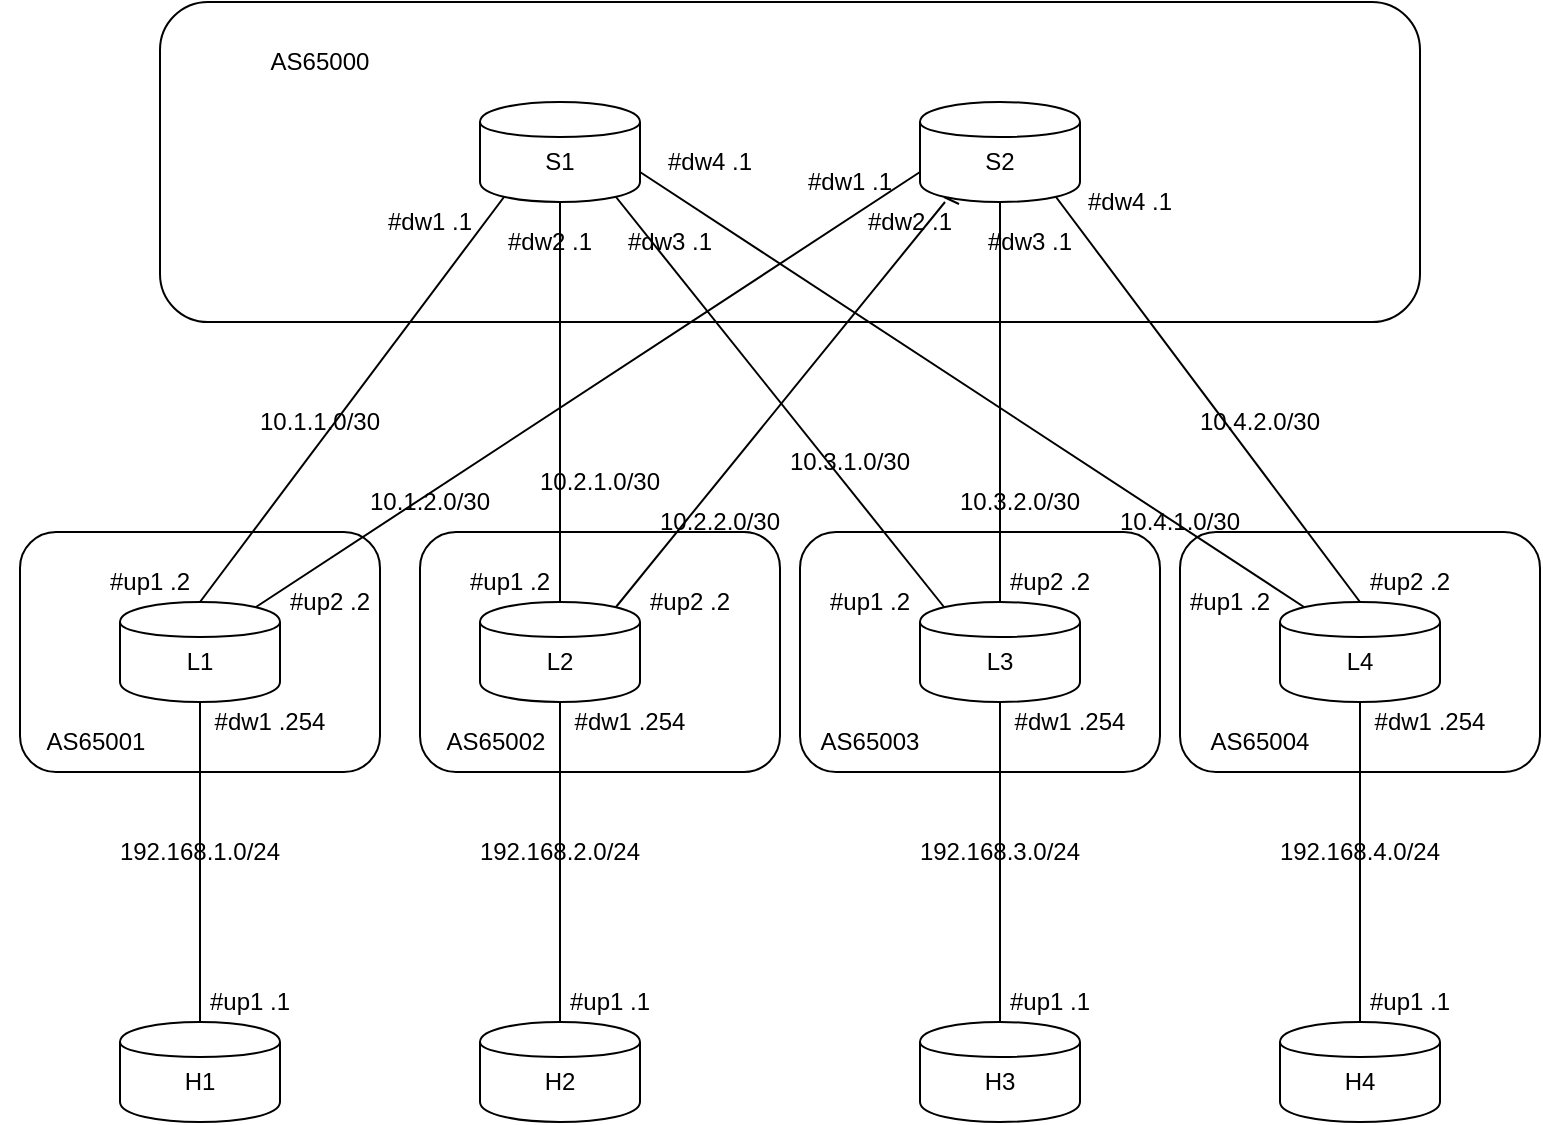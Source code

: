 <mxfile version="13.1.6">
    <diagram id="6hGFLwfOUW9BJ-s0fimq" name="Page-1">
        <mxGraphModel dx="858" dy="1427" grid="1" gridSize="10" guides="1" tooltips="1" connect="1" arrows="1" fold="1" page="1" pageScale="1" pageWidth="827" pageHeight="1169" math="0" shadow="0">
            <root>
                <mxCell id="0"/>
                <mxCell id="1" parent="0"/>
                <mxCell id="106" value="" style="rounded=1;whiteSpace=wrap;html=1;" parent="1" vertex="1">
                    <mxGeometry x="590" y="415" width="180" height="120" as="geometry"/>
                </mxCell>
                <mxCell id="105" value="" style="rounded=1;whiteSpace=wrap;html=1;" parent="1" vertex="1">
                    <mxGeometry x="400" y="415" width="180" height="120" as="geometry"/>
                </mxCell>
                <mxCell id="104" value="" style="rounded=1;whiteSpace=wrap;html=1;" parent="1" vertex="1">
                    <mxGeometry x="210" y="415" width="180" height="120" as="geometry"/>
                </mxCell>
                <mxCell id="103" value="" style="rounded=1;whiteSpace=wrap;html=1;" parent="1" vertex="1">
                    <mxGeometry x="10" y="415" width="180" height="120" as="geometry"/>
                </mxCell>
                <mxCell id="102" value="" style="rounded=1;whiteSpace=wrap;html=1;" parent="1" vertex="1">
                    <mxGeometry x="80" y="150" width="630" height="160" as="geometry"/>
                </mxCell>
                <mxCell id="13" value="" style="group" parent="1" vertex="1" connectable="0">
                    <mxGeometry x="60" y="450" width="80" height="50" as="geometry"/>
                </mxCell>
                <mxCell id="14" value="" style="shape=cylinder;whiteSpace=wrap;html=1;boundedLbl=1;backgroundOutline=1;" parent="13" vertex="1">
                    <mxGeometry width="80" height="50" as="geometry"/>
                </mxCell>
                <mxCell id="15" value="L1" style="text;html=1;strokeColor=none;fillColor=none;align=center;verticalAlign=middle;whiteSpace=wrap;rounded=0;" parent="13" vertex="1">
                    <mxGeometry x="20" y="20" width="40" height="20" as="geometry"/>
                </mxCell>
                <mxCell id="17" value="" style="group" parent="1" vertex="1" connectable="0">
                    <mxGeometry x="240" y="450" width="80" height="50" as="geometry"/>
                </mxCell>
                <mxCell id="18" value="" style="shape=cylinder;whiteSpace=wrap;html=1;boundedLbl=1;backgroundOutline=1;" parent="17" vertex="1">
                    <mxGeometry width="80" height="50" as="geometry"/>
                </mxCell>
                <mxCell id="19" value="L2" style="text;html=1;strokeColor=none;fillColor=none;align=center;verticalAlign=middle;whiteSpace=wrap;rounded=0;" parent="17" vertex="1">
                    <mxGeometry x="20" y="20" width="40" height="20" as="geometry"/>
                </mxCell>
                <mxCell id="23" value="" style="group" parent="1" vertex="1" connectable="0">
                    <mxGeometry x="640" y="450" width="80" height="50" as="geometry"/>
                </mxCell>
                <mxCell id="24" value="" style="shape=cylinder;whiteSpace=wrap;html=1;boundedLbl=1;backgroundOutline=1;" parent="23" vertex="1">
                    <mxGeometry width="80" height="50" as="geometry"/>
                </mxCell>
                <mxCell id="25" value="L4" style="text;html=1;strokeColor=none;fillColor=none;align=center;verticalAlign=middle;whiteSpace=wrap;rounded=0;" parent="23" vertex="1">
                    <mxGeometry x="20" y="20" width="40" height="20" as="geometry"/>
                </mxCell>
                <mxCell id="27" value="" style="endArrow=none;html=1;entryX=0.15;entryY=0.95;entryDx=0;entryDy=0;entryPerimeter=0;exitX=0.5;exitY=0;exitDx=0;exitDy=0;" parent="1" source="14" target="11" edge="1">
                    <mxGeometry width="50" height="50" relative="1" as="geometry">
                        <mxPoint x="260" y="680" as="sourcePoint"/>
                        <mxPoint x="310" y="630" as="targetPoint"/>
                    </mxGeometry>
                </mxCell>
                <mxCell id="31" value="" style="endArrow=none;html=1;entryX=0;entryY=0.7;entryDx=0;entryDy=0;exitX=0.85;exitY=0.05;exitDx=0;exitDy=0;exitPerimeter=0;" parent="1" source="14" target="2" edge="1">
                    <mxGeometry width="50" height="50" relative="1" as="geometry">
                        <mxPoint x="110" y="460" as="sourcePoint"/>
                        <mxPoint x="262" y="257.5" as="targetPoint"/>
                    </mxGeometry>
                </mxCell>
                <mxCell id="32" value="" style="endArrow=none;html=1;entryX=0.5;entryY=1;entryDx=0;entryDy=0;" parent="1" source="18" target="11" edge="1">
                    <mxGeometry width="50" height="50" relative="1" as="geometry">
                        <mxPoint x="120" y="470" as="sourcePoint"/>
                        <mxPoint x="272" y="267.5" as="targetPoint"/>
                    </mxGeometry>
                </mxCell>
                <mxCell id="33" value="" style="endArrow=none;html=1;entryX=0.15;entryY=0.95;entryDx=0;entryDy=0;entryPerimeter=0;exitX=0.85;exitY=0.05;exitDx=0;exitDy=0;exitPerimeter=0;" parent="1" source="81" target="2" edge="1">
                    <mxGeometry width="50" height="50" relative="1" as="geometry">
                        <mxPoint x="290" y="460" as="sourcePoint"/>
                        <mxPoint x="290" y="260" as="targetPoint"/>
                    </mxGeometry>
                </mxCell>
                <mxCell id="34" value="" style="endArrow=none;html=1;entryX=0.85;entryY=0.95;entryDx=0;entryDy=0;entryPerimeter=0;exitX=0.15;exitY=0.05;exitDx=0;exitDy=0;exitPerimeter=0;" parent="1" source="21" target="11" edge="1">
                    <mxGeometry width="50" height="50" relative="1" as="geometry">
                        <mxPoint x="300" y="470" as="sourcePoint"/>
                        <mxPoint x="300" y="270" as="targetPoint"/>
                    </mxGeometry>
                </mxCell>
                <mxCell id="35" value="" style="endArrow=none;html=1;entryX=0.5;entryY=1;entryDx=0;entryDy=0;exitX=0.5;exitY=0;exitDx=0;exitDy=0;" parent="1" source="21" target="2" edge="1">
                    <mxGeometry width="50" height="50" relative="1" as="geometry">
                        <mxPoint x="482" y="462.5" as="sourcePoint"/>
                        <mxPoint x="318" y="257.5" as="targetPoint"/>
                    </mxGeometry>
                </mxCell>
                <mxCell id="36" value="" style="endArrow=none;html=1;entryX=1;entryY=0.7;entryDx=0;entryDy=0;exitX=0.15;exitY=0.05;exitDx=0;exitDy=0;exitPerimeter=0;" parent="1" source="24" target="11" edge="1">
                    <mxGeometry width="50" height="50" relative="1" as="geometry">
                        <mxPoint x="492" y="472.5" as="sourcePoint"/>
                        <mxPoint x="328" y="267.5" as="targetPoint"/>
                    </mxGeometry>
                </mxCell>
                <mxCell id="37" value="" style="endArrow=none;html=1;entryX=0.85;entryY=0.95;entryDx=0;entryDy=0;entryPerimeter=0;exitX=0.5;exitY=0;exitDx=0;exitDy=0;" parent="1" source="24" target="2" edge="1">
                    <mxGeometry width="50" height="50" relative="1" as="geometry">
                        <mxPoint x="502" y="482.5" as="sourcePoint"/>
                        <mxPoint x="338" y="277.5" as="targetPoint"/>
                    </mxGeometry>
                </mxCell>
                <mxCell id="41" value="" style="group" parent="1" vertex="1" connectable="0">
                    <mxGeometry x="60" y="660" width="80" height="50" as="geometry"/>
                </mxCell>
                <mxCell id="42" value="" style="shape=cylinder;whiteSpace=wrap;html=1;boundedLbl=1;backgroundOutline=1;" parent="41" vertex="1">
                    <mxGeometry width="80" height="50" as="geometry"/>
                </mxCell>
                <mxCell id="43" value="H1" style="text;html=1;strokeColor=none;fillColor=none;align=center;verticalAlign=middle;whiteSpace=wrap;rounded=0;" parent="41" vertex="1">
                    <mxGeometry x="20" y="20" width="40" height="20" as="geometry"/>
                </mxCell>
                <mxCell id="44" value="" style="group" parent="1" vertex="1" connectable="0">
                    <mxGeometry x="240" y="660" width="80" height="50" as="geometry"/>
                </mxCell>
                <mxCell id="45" value="" style="shape=cylinder;whiteSpace=wrap;html=1;boundedLbl=1;backgroundOutline=1;" parent="44" vertex="1">
                    <mxGeometry width="80" height="50" as="geometry"/>
                </mxCell>
                <mxCell id="46" value="H2" style="text;html=1;strokeColor=none;fillColor=none;align=center;verticalAlign=middle;whiteSpace=wrap;rounded=0;" parent="44" vertex="1">
                    <mxGeometry x="20" y="20" width="40" height="20" as="geometry"/>
                </mxCell>
                <mxCell id="47" value="" style="group" parent="1" vertex="1" connectable="0">
                    <mxGeometry x="460" y="660" width="80" height="50" as="geometry"/>
                </mxCell>
                <mxCell id="48" value="" style="shape=cylinder;whiteSpace=wrap;html=1;boundedLbl=1;backgroundOutline=1;" parent="47" vertex="1">
                    <mxGeometry width="80" height="50" as="geometry"/>
                </mxCell>
                <mxCell id="49" value="H3" style="text;html=1;strokeColor=none;fillColor=none;align=center;verticalAlign=middle;whiteSpace=wrap;rounded=0;" parent="47" vertex="1">
                    <mxGeometry x="20" y="20" width="40" height="20" as="geometry"/>
                </mxCell>
                <mxCell id="50" value="" style="group" parent="1" vertex="1" connectable="0">
                    <mxGeometry x="640" y="660" width="80" height="50" as="geometry"/>
                </mxCell>
                <mxCell id="51" value="" style="shape=cylinder;whiteSpace=wrap;html=1;boundedLbl=1;backgroundOutline=1;" parent="50" vertex="1">
                    <mxGeometry width="80" height="50" as="geometry"/>
                </mxCell>
                <mxCell id="52" value="H4" style="text;html=1;strokeColor=none;fillColor=none;align=center;verticalAlign=middle;whiteSpace=wrap;rounded=0;" parent="50" vertex="1">
                    <mxGeometry x="20" y="20" width="40" height="20" as="geometry"/>
                </mxCell>
                <mxCell id="53" value="" style="endArrow=none;html=1;entryX=0.5;entryY=1;entryDx=0;entryDy=0;exitX=0.5;exitY=0;exitDx=0;exitDy=0;" parent="1" source="45" target="18" edge="1">
                    <mxGeometry width="50" height="50" relative="1" as="geometry">
                        <mxPoint x="280" y="650" as="sourcePoint"/>
                        <mxPoint x="440" y="640" as="targetPoint"/>
                    </mxGeometry>
                </mxCell>
                <mxCell id="54" value="" style="endArrow=none;html=1;entryX=0.5;entryY=1;entryDx=0;entryDy=0;exitX=0.5;exitY=0;exitDx=0;exitDy=0;" parent="1" source="42" target="14" edge="1">
                    <mxGeometry width="50" height="50" relative="1" as="geometry">
                        <mxPoint x="290" y="670" as="sourcePoint"/>
                        <mxPoint x="290" y="510" as="targetPoint"/>
                    </mxGeometry>
                </mxCell>
                <mxCell id="55" value="" style="endArrow=none;html=1;entryX=0.5;entryY=1;entryDx=0;entryDy=0;exitX=0.5;exitY=0;exitDx=0;exitDy=0;" parent="1" source="48" target="21" edge="1">
                    <mxGeometry width="50" height="50" relative="1" as="geometry">
                        <mxPoint x="300" y="680" as="sourcePoint"/>
                        <mxPoint x="300" y="520" as="targetPoint"/>
                    </mxGeometry>
                </mxCell>
                <mxCell id="56" value="" style="endArrow=none;html=1;entryX=0.5;entryY=1;entryDx=0;entryDy=0;exitX=0.5;exitY=0;exitDx=0;exitDy=0;" parent="1" source="51" target="24" edge="1">
                    <mxGeometry width="50" height="50" relative="1" as="geometry">
                        <mxPoint x="310" y="690" as="sourcePoint"/>
                        <mxPoint x="310" y="530" as="targetPoint"/>
                    </mxGeometry>
                </mxCell>
                <mxCell id="57" value="192.168.2.0/24" style="text;html=1;strokeColor=none;fillColor=none;align=center;verticalAlign=middle;whiteSpace=wrap;rounded=0;" parent="1" vertex="1">
                    <mxGeometry x="220" y="565" width="120" height="20" as="geometry"/>
                </mxCell>
                <mxCell id="58" value="192.168.3.0/24" style="text;html=1;strokeColor=none;fillColor=none;align=center;verticalAlign=middle;whiteSpace=wrap;rounded=0;" parent="1" vertex="1">
                    <mxGeometry x="440" y="565" width="120" height="20" as="geometry"/>
                </mxCell>
                <mxCell id="59" value="192.168.1.0/24" style="text;html=1;strokeColor=none;fillColor=none;align=center;verticalAlign=middle;whiteSpace=wrap;rounded=0;" parent="1" vertex="1">
                    <mxGeometry x="40" y="565" width="120" height="20" as="geometry"/>
                </mxCell>
                <mxCell id="60" value="192.168.4.0/24" style="text;html=1;strokeColor=none;fillColor=none;align=center;verticalAlign=middle;whiteSpace=wrap;rounded=0;" parent="1" vertex="1">
                    <mxGeometry x="620" y="565" width="120" height="20" as="geometry"/>
                </mxCell>
                <mxCell id="61" value="#up1 .1" style="text;html=1;strokeColor=none;fillColor=none;align=center;verticalAlign=middle;whiteSpace=wrap;rounded=0;" parent="1" vertex="1">
                    <mxGeometry x="90" y="640" width="70" height="20" as="geometry"/>
                </mxCell>
                <mxCell id="62" value="#up1 .1" style="text;html=1;strokeColor=none;fillColor=none;align=center;verticalAlign=middle;whiteSpace=wrap;rounded=0;" parent="1" vertex="1">
                    <mxGeometry x="270" y="640" width="70" height="20" as="geometry"/>
                </mxCell>
                <mxCell id="63" value="#up1 .1" style="text;html=1;strokeColor=none;fillColor=none;align=center;verticalAlign=middle;whiteSpace=wrap;rounded=0;" parent="1" vertex="1">
                    <mxGeometry x="490" y="640" width="70" height="20" as="geometry"/>
                </mxCell>
                <mxCell id="64" value="#up1 .1" style="text;html=1;strokeColor=none;fillColor=none;align=center;verticalAlign=middle;whiteSpace=wrap;rounded=0;" parent="1" vertex="1">
                    <mxGeometry x="670" y="640" width="70" height="20" as="geometry"/>
                </mxCell>
                <mxCell id="65" value="#dw1 .254" style="text;html=1;strokeColor=none;fillColor=none;align=center;verticalAlign=middle;whiteSpace=wrap;rounded=0;" parent="1" vertex="1">
                    <mxGeometry x="100" y="500" width="70" height="20" as="geometry"/>
                </mxCell>
                <mxCell id="67" value="#dw1 .254" style="text;html=1;strokeColor=none;fillColor=none;align=center;verticalAlign=middle;whiteSpace=wrap;rounded=0;" parent="1" vertex="1">
                    <mxGeometry x="280" y="500" width="70" height="20" as="geometry"/>
                </mxCell>
                <mxCell id="68" value="#dw1 .254" style="text;html=1;strokeColor=none;fillColor=none;align=center;verticalAlign=middle;whiteSpace=wrap;rounded=0;" parent="1" vertex="1">
                    <mxGeometry x="500" y="500" width="70" height="20" as="geometry"/>
                </mxCell>
                <mxCell id="69" value="#dw1 .254" style="text;html=1;strokeColor=none;fillColor=none;align=center;verticalAlign=middle;whiteSpace=wrap;rounded=0;" parent="1" vertex="1">
                    <mxGeometry x="680" y="500" width="70" height="20" as="geometry"/>
                </mxCell>
                <mxCell id="70" value="#dw1 .1" style="text;html=1;strokeColor=none;fillColor=none;align=center;verticalAlign=middle;whiteSpace=wrap;rounded=0;" parent="1" vertex="1">
                    <mxGeometry x="180" y="250" width="70" height="20" as="geometry"/>
                </mxCell>
                <mxCell id="71" value="#up1 .2" style="text;html=1;strokeColor=none;fillColor=none;align=center;verticalAlign=middle;whiteSpace=wrap;rounded=0;" parent="1" vertex="1">
                    <mxGeometry x="40" y="430" width="70" height="20" as="geometry"/>
                </mxCell>
                <mxCell id="72" value="#up2 .2" style="text;html=1;strokeColor=none;fillColor=none;align=center;verticalAlign=middle;whiteSpace=wrap;rounded=0;" parent="1" vertex="1">
                    <mxGeometry x="130" y="440" width="70" height="20" as="geometry"/>
                </mxCell>
                <mxCell id="73" value="#up2 .2" style="text;html=1;strokeColor=none;fillColor=none;align=center;verticalAlign=middle;whiteSpace=wrap;rounded=0;" parent="1" vertex="1">
                    <mxGeometry x="310" y="440" width="70" height="20" as="geometry"/>
                </mxCell>
                <mxCell id="74" value="#up2 .2" style="text;html=1;strokeColor=none;fillColor=none;align=center;verticalAlign=middle;whiteSpace=wrap;rounded=0;" parent="1" vertex="1">
                    <mxGeometry x="490" y="430" width="70" height="20" as="geometry"/>
                </mxCell>
                <mxCell id="75" value="#up2 .2" style="text;html=1;strokeColor=none;fillColor=none;align=center;verticalAlign=middle;whiteSpace=wrap;rounded=0;" parent="1" vertex="1">
                    <mxGeometry x="670" y="430" width="70" height="20" as="geometry"/>
                </mxCell>
                <mxCell id="76" value="#up1 .2" style="text;html=1;strokeColor=none;fillColor=none;align=center;verticalAlign=middle;whiteSpace=wrap;rounded=0;" parent="1" vertex="1">
                    <mxGeometry x="220" y="430" width="70" height="20" as="geometry"/>
                </mxCell>
                <mxCell id="77" value="#up1 .2" style="text;html=1;strokeColor=none;fillColor=none;align=center;verticalAlign=middle;whiteSpace=wrap;rounded=0;" parent="1" vertex="1">
                    <mxGeometry x="400" y="440" width="70" height="20" as="geometry"/>
                </mxCell>
                <mxCell id="78" value="#up1 .2" style="text;html=1;strokeColor=none;fillColor=none;align=center;verticalAlign=middle;whiteSpace=wrap;rounded=0;" parent="1" vertex="1">
                    <mxGeometry x="580" y="440" width="70" height="20" as="geometry"/>
                </mxCell>
                <mxCell id="79" value="#dw1 .1" style="text;html=1;strokeColor=none;fillColor=none;align=center;verticalAlign=middle;whiteSpace=wrap;rounded=0;" parent="1" vertex="1">
                    <mxGeometry x="390" y="230" width="70" height="20" as="geometry"/>
                </mxCell>
                <mxCell id="80" value="#dw2 .1" style="text;html=1;strokeColor=none;fillColor=none;align=center;verticalAlign=middle;whiteSpace=wrap;rounded=0;" parent="1" vertex="1">
                    <mxGeometry x="240" y="260" width="70" height="20" as="geometry"/>
                </mxCell>
                <mxCell id="81" value="#dw2 .1" style="text;html=1;strokeColor=none;fillColor=none;align=center;verticalAlign=middle;whiteSpace=wrap;rounded=0;" parent="1" vertex="1">
                    <mxGeometry x="420" y="250" width="70" height="20" as="geometry"/>
                </mxCell>
                <mxCell id="82" value="" style="endArrow=none;html=1;entryX=0.75;entryY=0;entryDx=0;entryDy=0;exitX=0.85;exitY=0.05;exitDx=0;exitDy=0;exitPerimeter=0;" parent="1" source="18" target="81" edge="1">
                    <mxGeometry width="50" height="50" relative="1" as="geometry">
                        <mxPoint x="308" y="452.5" as="sourcePoint"/>
                        <mxPoint x="472" y="247.5" as="targetPoint"/>
                    </mxGeometry>
                </mxCell>
                <mxCell id="83" value="#dw3 .1" style="text;html=1;strokeColor=none;fillColor=none;align=center;verticalAlign=middle;whiteSpace=wrap;rounded=0;" parent="1" vertex="1">
                    <mxGeometry x="480" y="260" width="70" height="20" as="geometry"/>
                </mxCell>
                <mxCell id="84" value="#dw3 .1" style="text;html=1;strokeColor=none;fillColor=none;align=center;verticalAlign=middle;whiteSpace=wrap;rounded=0;" parent="1" vertex="1">
                    <mxGeometry x="300" y="260" width="70" height="20" as="geometry"/>
                </mxCell>
                <mxCell id="85" value="#dw4 .1" style="text;html=1;strokeColor=none;fillColor=none;align=center;verticalAlign=middle;whiteSpace=wrap;rounded=0;" parent="1" vertex="1">
                    <mxGeometry x="320" y="220" width="70" height="20" as="geometry"/>
                </mxCell>
                <mxCell id="86" value="#dw4 .1" style="text;html=1;strokeColor=none;fillColor=none;align=center;verticalAlign=middle;whiteSpace=wrap;rounded=0;" parent="1" vertex="1">
                    <mxGeometry x="530" y="240" width="70" height="20" as="geometry"/>
                </mxCell>
                <mxCell id="87" value="10.1.1.0/30" style="text;html=1;strokeColor=none;fillColor=none;align=center;verticalAlign=middle;whiteSpace=wrap;rounded=0;" parent="1" vertex="1">
                    <mxGeometry x="100" y="350" width="120" height="20" as="geometry"/>
                </mxCell>
                <mxCell id="88" value="10.1.2.0/30" style="text;html=1;strokeColor=none;fillColor=none;align=center;verticalAlign=middle;whiteSpace=wrap;rounded=0;" parent="1" vertex="1">
                    <mxGeometry x="155" y="390" width="120" height="20" as="geometry"/>
                </mxCell>
                <mxCell id="90" value="10.2.1.0/30" style="text;html=1;strokeColor=none;fillColor=none;align=center;verticalAlign=middle;whiteSpace=wrap;rounded=0;" parent="1" vertex="1">
                    <mxGeometry x="240" y="380" width="120" height="20" as="geometry"/>
                </mxCell>
                <mxCell id="91" value="10.2.2.0/30" style="text;html=1;strokeColor=none;fillColor=none;align=center;verticalAlign=middle;whiteSpace=wrap;rounded=0;" parent="1" vertex="1">
                    <mxGeometry x="300" y="400" width="120" height="20" as="geometry"/>
                </mxCell>
                <mxCell id="92" value="10.3.1.0/30" style="text;html=1;strokeColor=none;fillColor=none;align=center;verticalAlign=middle;whiteSpace=wrap;rounded=0;" parent="1" vertex="1">
                    <mxGeometry x="365" y="370" width="120" height="20" as="geometry"/>
                </mxCell>
                <mxCell id="93" value="10.3.2.0/30" style="text;html=1;strokeColor=none;fillColor=none;align=center;verticalAlign=middle;whiteSpace=wrap;rounded=0;" parent="1" vertex="1">
                    <mxGeometry x="450" y="390" width="120" height="20" as="geometry"/>
                </mxCell>
                <mxCell id="94" value="10.4.1.0/30" style="text;html=1;strokeColor=none;fillColor=none;align=center;verticalAlign=middle;whiteSpace=wrap;rounded=0;" parent="1" vertex="1">
                    <mxGeometry x="530" y="400" width="120" height="20" as="geometry"/>
                </mxCell>
                <mxCell id="95" value="10.4.2.0/30" style="text;html=1;strokeColor=none;fillColor=none;align=center;verticalAlign=middle;whiteSpace=wrap;rounded=0;" parent="1" vertex="1">
                    <mxGeometry x="570" y="350" width="120" height="20" as="geometry"/>
                </mxCell>
                <mxCell id="11" value="" style="shape=cylinder;whiteSpace=wrap;html=1;boundedLbl=1;backgroundOutline=1;" parent="1" vertex="1">
                    <mxGeometry x="240" y="200" width="80" height="50" as="geometry"/>
                </mxCell>
                <mxCell id="12" value="S1" style="text;html=1;strokeColor=none;fillColor=none;align=center;verticalAlign=middle;whiteSpace=wrap;rounded=0;" parent="1" vertex="1">
                    <mxGeometry x="260" y="220" width="40" height="20" as="geometry"/>
                </mxCell>
                <mxCell id="99" value="AS65000" style="text;html=1;strokeColor=none;fillColor=none;align=center;verticalAlign=middle;whiteSpace=wrap;rounded=0;" parent="1" vertex="1">
                    <mxGeometry x="112" y="160" width="96" height="40" as="geometry"/>
                </mxCell>
                <mxCell id="2" value="" style="shape=cylinder;whiteSpace=wrap;html=1;boundedLbl=1;backgroundOutline=1;" parent="1" vertex="1">
                    <mxGeometry x="460" y="200" width="80" height="50" as="geometry"/>
                </mxCell>
                <mxCell id="4" value="S2" style="text;html=1;strokeColor=none;fillColor=none;align=center;verticalAlign=middle;whiteSpace=wrap;rounded=0;" parent="1" vertex="1">
                    <mxGeometry x="480" y="220" width="40" height="20" as="geometry"/>
                </mxCell>
                <mxCell id="21" value="" style="shape=cylinder;whiteSpace=wrap;html=1;boundedLbl=1;backgroundOutline=1;" parent="1" vertex="1">
                    <mxGeometry x="460" y="450" width="80" height="50" as="geometry"/>
                </mxCell>
                <mxCell id="22" value="L3" style="text;html=1;strokeColor=none;fillColor=none;align=center;verticalAlign=middle;whiteSpace=wrap;rounded=0;" parent="1" vertex="1">
                    <mxGeometry x="480" y="470" width="40" height="20" as="geometry"/>
                </mxCell>
                <mxCell id="107" value="AS65001" style="text;html=1;strokeColor=none;fillColor=none;align=center;verticalAlign=middle;whiteSpace=wrap;rounded=0;" parent="1" vertex="1">
                    <mxGeometry y="500" width="96" height="40" as="geometry"/>
                </mxCell>
                <mxCell id="108" value="AS65002" style="text;html=1;strokeColor=none;fillColor=none;align=center;verticalAlign=middle;whiteSpace=wrap;rounded=0;" parent="1" vertex="1">
                    <mxGeometry x="200" y="500" width="96" height="40" as="geometry"/>
                </mxCell>
                <mxCell id="109" value="AS65003" style="text;html=1;strokeColor=none;fillColor=none;align=center;verticalAlign=middle;whiteSpace=wrap;rounded=0;" parent="1" vertex="1">
                    <mxGeometry x="387" y="500" width="96" height="40" as="geometry"/>
                </mxCell>
                <mxCell id="110" value="AS65004" style="text;html=1;strokeColor=none;fillColor=none;align=center;verticalAlign=middle;whiteSpace=wrap;rounded=0;" parent="1" vertex="1">
                    <mxGeometry x="582" y="500" width="96" height="40" as="geometry"/>
                </mxCell>
            </root>
        </mxGraphModel>
    </diagram>
</mxfile>